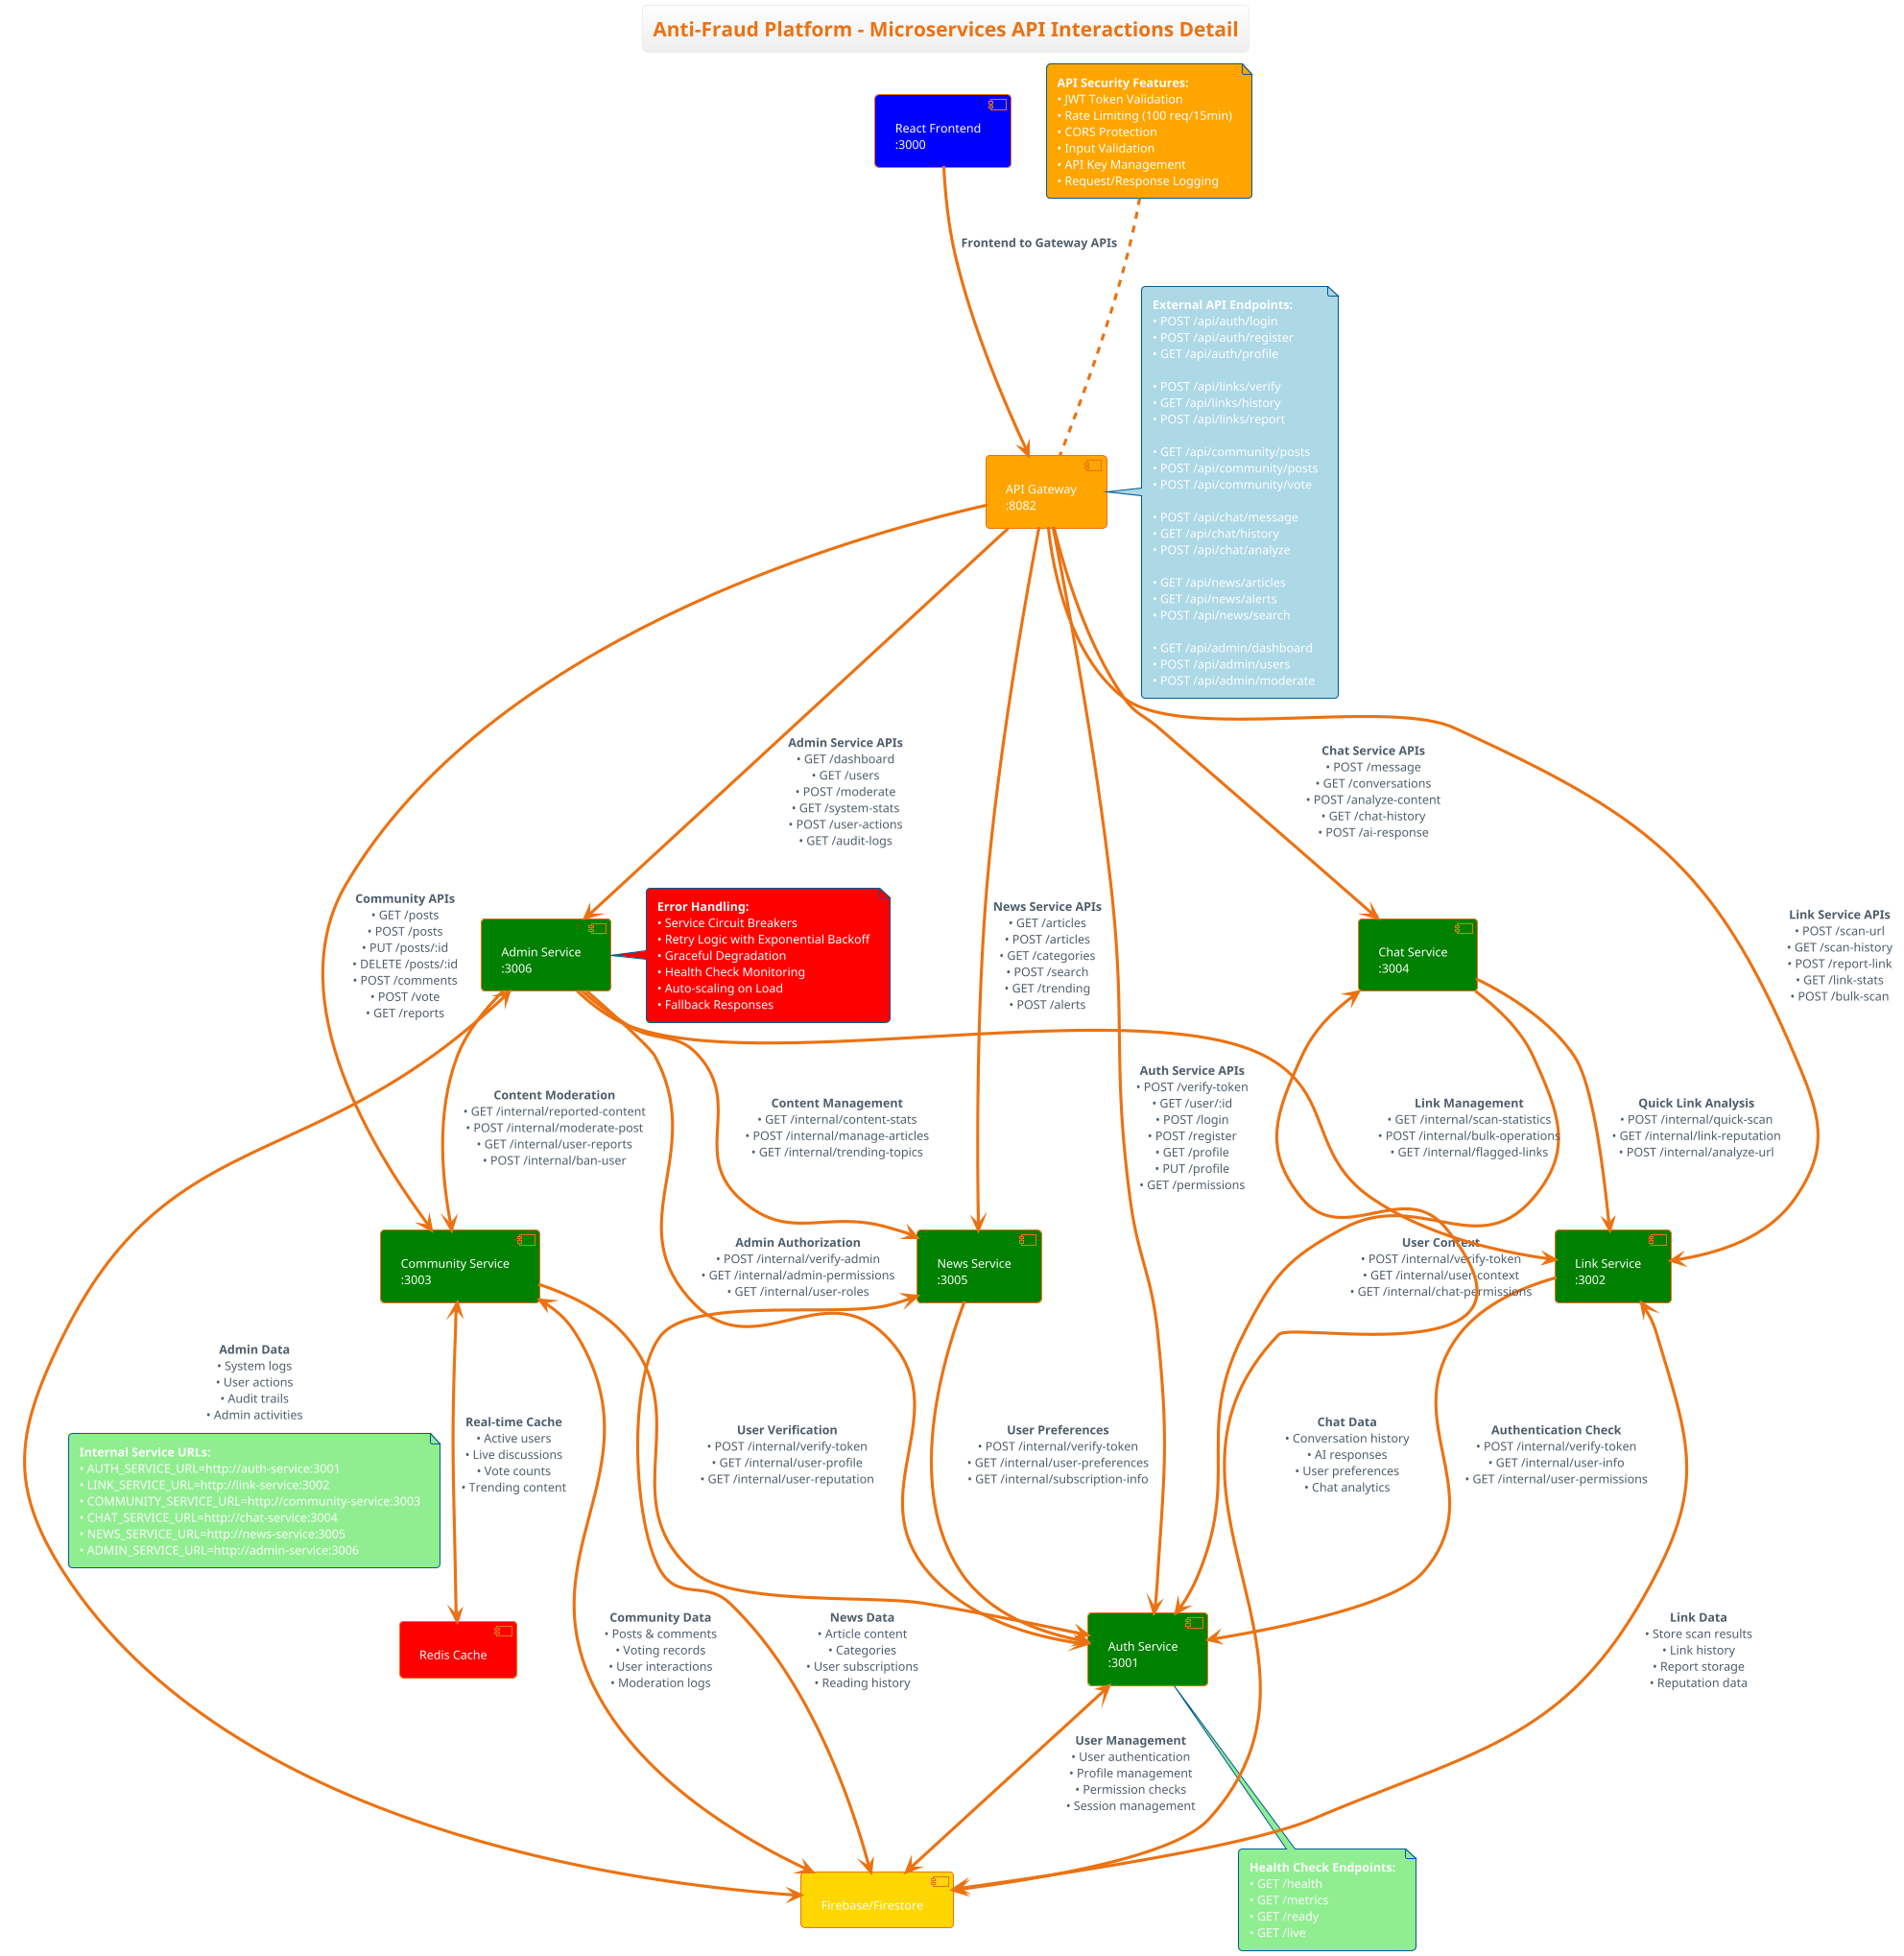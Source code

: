 @startuml Microservices API Interactions
!theme aws-orange
title Anti-Fraud Platform - Microservices API Interactions Detail

' API Gateway
component "API Gateway\n:8082" as gateway #orange

' Core Services
component "Auth Service\n:3001" as auth #green
component "Link Service\n:3002" as link #green  
component "Community Service\n:3003" as community #green
component "Chat Service\n:3004" as chat #green
component "News Service\n:3005" as newsvc #green
component "Admin Service\n:3006" as adminvc #green

' External Systems
component "Firebase/Firestore" as firebase #gold
component "Redis Cache" as redis #red

' Frontend
component "React Frontend\n:3000" as frontend #blue

' API Gateway Routes
frontend --> gateway : **Frontend to Gateway APIs**
note right of gateway #lightblue
**External API Endpoints:**
• POST /api/auth/login
• POST /api/auth/register
• GET /api/auth/profile

• POST /api/links/verify
• GET /api/links/history
• POST /api/links/report

• GET /api/community/posts
• POST /api/community/posts
• POST /api/community/vote

• POST /api/chat/message  
• GET /api/chat/history
• POST /api/chat/analyze

• GET /api/news/articles
• GET /api/news/alerts
• POST /api/news/search

• GET /api/admin/dashboard
• POST /api/admin/users
• POST /api/admin/moderate
end note

' Gateway to Services Internal Routing
gateway --> auth : **Auth Service APIs**\n• POST /verify-token\n• GET /user/:id\n• POST /login\n• POST /register\n• GET /profile\n• PUT /profile\n• GET /permissions
gateway --> link : **Link Service APIs**\n• POST /scan-url\n• GET /scan-history\n• POST /report-link\n• GET /link-stats\n• POST /bulk-scan
gateway --> community : **Community APIs**\n• GET /posts\n• POST /posts\n• PUT /posts/:id\n• DELETE /posts/:id\n• POST /comments\n• POST /vote\n• GET /reports
gateway --> chat : **Chat Service APIs**\n• POST /message\n• GET /conversations\n• POST /analyze-content\n• GET /chat-history\n• POST /ai-response
gateway --> newsvc : **News Service APIs**\n• GET /articles\n• POST /articles\n• GET /categories\n• POST /search\n• GET /trending\n• POST /alerts
gateway --> adminvc : **Admin Service APIs**\n• GET /dashboard\n• GET /users\n• POST /moderate\n• GET /system-stats\n• POST /user-actions\n• GET /audit-logs

' Inter-Service Communication
auth <--> firebase : **User Management**\n• User authentication\n• Profile management\n• Permission checks\n• Session management

link --> auth : **Authentication Check**\n• POST /internal/verify-token\n• GET /internal/user-info\n• GET /internal/user-permissions
link <--> firebase : **Link Data**\n• Store scan results\n• Link history\n• Report storage\n• Reputation data

community --> auth : **User Verification**\n• POST /internal/verify-token\n• GET /internal/user-profile\n• GET /internal/user-reputation
community <--> firebase : **Community Data**\n• Posts & comments\n• Voting records\n• User interactions\n• Moderation logs
community <--> redis : **Real-time Cache**\n• Active users\n• Live discussions\n• Vote counts\n• Trending content

chat --> auth : **User Context**\n• POST /internal/verify-token\n• GET /internal/user-context\n• GET /internal/chat-permissions
chat --> link : **Quick Link Analysis**\n• POST /internal/quick-scan\n• GET /internal/link-reputation\n• POST /internal/analyze-url
chat <--> firebase : **Chat Data**\n• Conversation history\n• AI responses\n• User preferences\n• Chat analytics

newsvc --> auth : **User Preferences**\n• POST /internal/verify-token\n• GET /internal/user-preferences\n• GET /internal/subscription-info
newsvc <--> firebase : **News Data**\n• Article content\n• Categories\n• User subscriptions\n• Reading history

adminvc --> auth : **Admin Authorization**\n• POST /internal/verify-admin\n• GET /internal/admin-permissions\n• GET /internal/user-roles
adminvc --> link : **Link Management**\n• GET /internal/scan-statistics\n• POST /internal/bulk-operations\n• GET /internal/flagged-links
adminvc --> community : **Content Moderation**\n• GET /internal/reported-content\n• POST /internal/moderate-post\n• GET /internal/user-reports\n• POST /internal/ban-user
adminvc --> newsvc : **Content Management**\n• GET /internal/content-stats\n• POST /internal/manage-articles\n• GET /internal/trending-topics
adminvc <--> firebase : **Admin Data**\n• System logs\n• User actions\n• Audit trails\n• Admin activities

' Service Health Checks
note bottom of auth #lightgreen
**Health Check Endpoints:**
• GET /health
• GET /metrics  
• GET /ready
• GET /live
end note

note bottom of link #lightgreen
**Internal Service URLs:**
• AUTH_SERVICE_URL=http://auth-service:3001
• LINK_SERVICE_URL=http://link-service:3002
• COMMUNITY_SERVICE_URL=http://community-service:3003
• CHAT_SERVICE_URL=http://chat-service:3004
• NEWS_SERVICE_URL=http://news-service:3005
• ADMIN_SERVICE_URL=http://admin-service:3006
end note

' API Security
note top of gateway #orange
**API Security Features:**
• JWT Token Validation
• Rate Limiting (100 req/15min)
• CORS Protection
• Input Validation
• API Key Management
• Request/Response Logging
end note

' Error Handling
note right of adminvc #red
**Error Handling:**
• Service Circuit Breakers
• Retry Logic with Exponential Backoff
• Graceful Degradation
• Health Check Monitoring
• Auto-scaling on Load
• Fallback Responses
end note

@enduml
